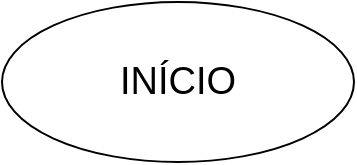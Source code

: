 <mxfile version="15.6.2" type="github"><diagram id="--VtMVX-r4873XMMEIP-" name="Page-1"><mxGraphModel dx="1725" dy="1676" grid="1" gridSize="10" guides="1" tooltips="1" connect="1" arrows="1" fold="1" page="1" pageScale="1" pageWidth="827" pageHeight="1169" math="0" shadow="0"><root><mxCell id="0"/><mxCell id="1" parent="0"/><mxCell id="n7vVHStXrVYBd9TuS74T-1" value="&lt;font style=&quot;font-size: 19px&quot;&gt;INÍCIO&lt;/font&gt;" style="ellipse;whiteSpace=wrap;html=1;" parent="1" vertex="1"><mxGeometry x="-380" y="-90" width="176" height="80" as="geometry"/></mxCell></root></mxGraphModel></diagram></mxfile>